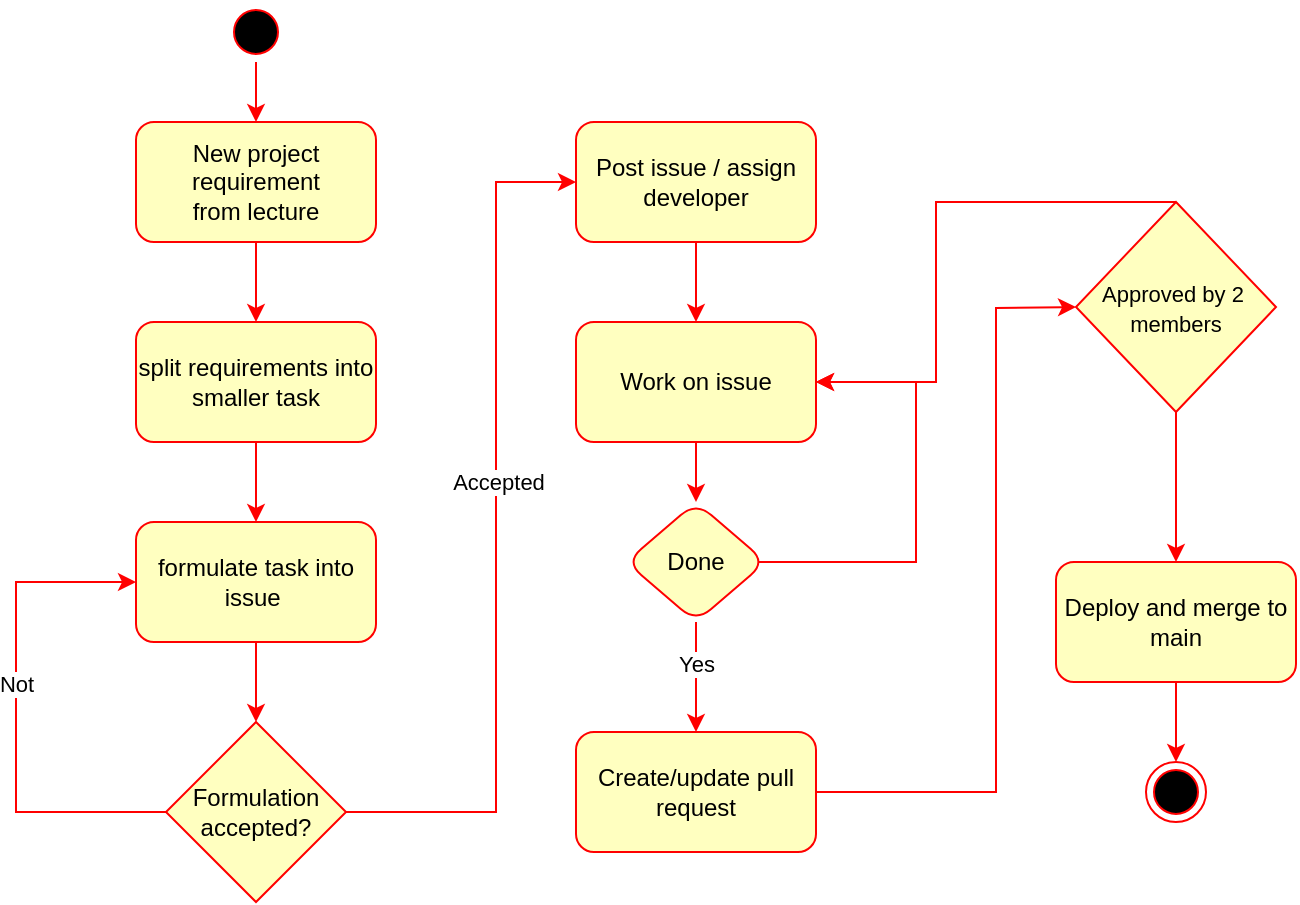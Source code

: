 <mxfile scale="1" border="15">
    <diagram id="GzMs6nsaUaTchgCNRViS" name="Page-1">
        <mxGraphModel dx="585" dy="502" grid="1" gridSize="10" guides="1" tooltips="1" connect="1" arrows="1" fold="1" page="1" pageScale="1" pageWidth="827" pageHeight="1169" math="0" shadow="0">
            <root>
                <mxCell id="0"/>
                <mxCell id="1" parent="0"/>
                <mxCell id="4" value="" style="edgeStyle=none;html=1;strokeColor=#FF0000;" parent="1" source="2" target="3" edge="1">
                    <mxGeometry relative="1" as="geometry"/>
                </mxCell>
                <mxCell id="2" value="New project requirement&lt;br&gt;from lecture" style="rounded=1;whiteSpace=wrap;html=1;fillColor=#FFFFC0;fontColor=#000000;strokeColor=#FF0000;labelBorderColor=none;" parent="1" vertex="1">
                    <mxGeometry x="180" y="60" width="120" height="60" as="geometry"/>
                </mxCell>
                <mxCell id="6" value="" style="edgeStyle=none;html=1;strokeColor=#FF0000;" parent="1" source="3" target="5" edge="1">
                    <mxGeometry relative="1" as="geometry"/>
                </mxCell>
                <mxCell id="3" value="split requirements into smaller task" style="rounded=1;whiteSpace=wrap;html=1;fillColor=#FFFFC0;fontColor=#000000;strokeColor=#FF0000;" parent="1" vertex="1">
                    <mxGeometry x="180" y="160" width="120" height="60" as="geometry"/>
                </mxCell>
                <mxCell id="19" style="edgeStyle=none;curved=1;html=1;exitX=0.5;exitY=1;exitDx=0;exitDy=0;entryX=0.5;entryY=0;entryDx=0;entryDy=0;startArrow=none;startFill=0;strokeColor=#FF0000;" parent="1" source="5" target="12" edge="1">
                    <mxGeometry relative="1" as="geometry"/>
                </mxCell>
                <mxCell id="5" value="formulate task into issue&amp;nbsp;" style="rounded=1;whiteSpace=wrap;html=1;fillColor=#FFFFC0;fontColor=#000000;strokeColor=#FF0000;" parent="1" vertex="1">
                    <mxGeometry x="180" y="260" width="120" height="60" as="geometry"/>
                </mxCell>
                <mxCell id="14" style="edgeStyle=none;html=1;entryX=0;entryY=0.5;entryDx=0;entryDy=0;startArrow=none;startFill=0;exitX=0;exitY=0.5;exitDx=0;exitDy=0;strokeColor=#FF0000;rounded=0;" parent="1" source="12" target="5" edge="1">
                    <mxGeometry relative="1" as="geometry">
                        <Array as="points">
                            <mxPoint x="120" y="405"/>
                            <mxPoint x="120" y="290"/>
                        </Array>
                    </mxGeometry>
                </mxCell>
                <mxCell id="15" value="Not" style="edgeLabel;html=1;align=center;verticalAlign=middle;resizable=0;points=[];" parent="14" vertex="1" connectable="0">
                    <mxGeometry x="-0.33" y="-8" relative="1" as="geometry">
                        <mxPoint x="-8" y="-56" as="offset"/>
                    </mxGeometry>
                </mxCell>
                <mxCell id="16" style="edgeStyle=none;html=1;exitX=1;exitY=0.5;exitDx=0;exitDy=0;startArrow=none;startFill=0;entryX=0;entryY=0.5;entryDx=0;entryDy=0;strokeColor=#FF0000;rounded=0;" parent="1" source="12" target="17" edge="1">
                    <mxGeometry relative="1" as="geometry">
                        <mxPoint x="430" y="240" as="targetPoint"/>
                        <Array as="points">
                            <mxPoint x="360" y="405"/>
                            <mxPoint x="360" y="90"/>
                        </Array>
                    </mxGeometry>
                </mxCell>
                <mxCell id="18" value="Accepted" style="edgeLabel;html=1;align=center;verticalAlign=middle;resizable=0;points=[];" parent="16" vertex="1" connectable="0">
                    <mxGeometry x="-0.094" y="13" relative="1" as="geometry">
                        <mxPoint x="14" y="-45" as="offset"/>
                    </mxGeometry>
                </mxCell>
                <mxCell id="12" value="Formulation&lt;br&gt;accepted?" style="rhombus;whiteSpace=wrap;html=1;fillColor=#FFFFC0;fontColor=#000000;strokeColor=#FF0000;" parent="1" vertex="1">
                    <mxGeometry x="195" y="360" width="90" height="90" as="geometry"/>
                </mxCell>
                <mxCell id="21" style="edgeStyle=none;curved=1;html=1;exitX=0.5;exitY=1;exitDx=0;exitDy=0;entryX=0.5;entryY=0;entryDx=0;entryDy=0;startArrow=none;startFill=0;strokeColor=#FF0000;" parent="1" source="17" target="20" edge="1">
                    <mxGeometry relative="1" as="geometry"/>
                </mxCell>
                <mxCell id="17" value="Post issue / assign developer" style="rounded=1;whiteSpace=wrap;html=1;fillColor=#FFFFC0;fontColor=#000000;strokeColor=#FF0000;" parent="1" vertex="1">
                    <mxGeometry x="400" y="60" width="120" height="60" as="geometry"/>
                </mxCell>
                <mxCell id="23" value="" style="edgeStyle=none;curved=1;html=1;startArrow=none;startFill=0;strokeColor=#FF0000;" parent="1" source="20" target="22" edge="1">
                    <mxGeometry relative="1" as="geometry"/>
                </mxCell>
                <mxCell id="20" value="Work on issue" style="rounded=1;whiteSpace=wrap;html=1;fillColor=#FFFFC0;fontColor=#000000;strokeColor=#FF0000;" parent="1" vertex="1">
                    <mxGeometry x="400" y="160" width="120" height="60" as="geometry"/>
                </mxCell>
                <mxCell id="25" value="" style="edgeStyle=none;curved=1;html=1;startArrow=none;startFill=0;strokeColor=#FF0000;" parent="1" target="24" edge="1">
                    <mxGeometry relative="1" as="geometry">
                        <mxPoint x="460" y="310" as="sourcePoint"/>
                    </mxGeometry>
                </mxCell>
                <mxCell id="28" value="Yes" style="edgeLabel;html=1;align=center;verticalAlign=middle;resizable=0;points=[];" parent="25" vertex="1" connectable="0">
                    <mxGeometry x="-0.27" relative="1" as="geometry">
                        <mxPoint y="1" as="offset"/>
                    </mxGeometry>
                </mxCell>
                <mxCell id="61" style="edgeStyle=none;html=1;entryX=1;entryY=0.5;entryDx=0;entryDy=0;strokeColor=#FF0000;fontSize=11;fontColor=#000000;startArrow=none;startFill=0;endArrow=classic;endFill=1;exitX=0.929;exitY=0.5;exitDx=0;exitDy=0;exitPerimeter=0;rounded=0;" parent="1" source="22" target="20" edge="1">
                    <mxGeometry relative="1" as="geometry">
                        <mxPoint x="495" y="280" as="sourcePoint"/>
                        <Array as="points">
                            <mxPoint x="570" y="280"/>
                            <mxPoint x="570" y="190"/>
                        </Array>
                    </mxGeometry>
                </mxCell>
                <mxCell id="22" value="Done" style="rhombus;whiteSpace=wrap;html=1;fillColor=#FFFFC0;strokeColor=#FF0000;fontColor=#000000;rounded=1;" parent="1" vertex="1">
                    <mxGeometry x="425" y="250" width="70" height="60" as="geometry"/>
                </mxCell>
                <mxCell id="30" style="edgeStyle=none;html=1;exitX=1;exitY=0.5;exitDx=0;exitDy=0;startArrow=none;startFill=0;entryX=0;entryY=0.5;entryDx=0;entryDy=0;strokeColor=#FF0000;rounded=0;" parent="1" source="24" target="33" edge="1">
                    <mxGeometry relative="1" as="geometry">
                        <mxPoint x="630" y="50" as="targetPoint"/>
                        <Array as="points">
                            <mxPoint x="610" y="395"/>
                            <mxPoint x="610" y="153"/>
                        </Array>
                    </mxGeometry>
                </mxCell>
                <mxCell id="24" value="Create/update pull request" style="whiteSpace=wrap;html=1;fillColor=#FFFFC0;strokeColor=#FF0000;fontColor=#000000;rounded=1;" parent="1" vertex="1">
                    <mxGeometry x="400" y="365" width="120" height="60" as="geometry"/>
                </mxCell>
                <mxCell id="54" style="edgeStyle=none;curved=1;html=1;entryX=0.5;entryY=0;entryDx=0;entryDy=0;fontSize=11;fontColor=#000000;startArrow=none;startFill=0;strokeColor=#FF0000;" parent="1" source="31" target="53" edge="1">
                    <mxGeometry relative="1" as="geometry"/>
                </mxCell>
                <mxCell id="31" value="Deploy and merge to main" style="whiteSpace=wrap;html=1;fillColor=#FFFFC0;strokeColor=#FF0000;fontColor=#000000;rounded=1;" parent="1" vertex="1">
                    <mxGeometry x="640" y="280" width="120" height="60" as="geometry"/>
                </mxCell>
                <mxCell id="36" style="edgeStyle=none;curved=1;html=1;entryX=0.5;entryY=0;entryDx=0;entryDy=0;fontSize=11;startArrow=none;startFill=0;strokeColor=#FF0000;" parent="1" source="33" target="31" edge="1">
                    <mxGeometry relative="1" as="geometry">
                        <mxPoint x="699.69" y="145.0" as="sourcePoint"/>
                        <mxPoint x="699.69" y="250" as="targetPoint"/>
                    </mxGeometry>
                </mxCell>
                <mxCell id="55" style="edgeStyle=none;curved=1;html=1;exitX=0.5;exitY=1;exitDx=0;exitDy=0;entryX=0.5;entryY=0;entryDx=0;entryDy=0;fontSize=11;fontColor=#000000;startArrow=none;startFill=0;endArrow=classic;endFill=1;strokeColor=#FF0000;" parent="1" source="45" target="2" edge="1">
                    <mxGeometry relative="1" as="geometry"/>
                </mxCell>
                <mxCell id="45" value="" style="ellipse;html=1;shape=startState;fillColor=#000000;strokeColor=#ff0000;fontColor=#3B3B3B;" parent="1" vertex="1">
                    <mxGeometry x="225" width="30" height="30" as="geometry"/>
                </mxCell>
                <mxCell id="53" value="" style="ellipse;html=1;shape=endState;fillColor=#000000;strokeColor=#ff0000;" parent="1" vertex="1">
                    <mxGeometry x="685" y="380" width="30" height="30" as="geometry"/>
                </mxCell>
                <mxCell id="57" value="" style="edgeStyle=none;curved=1;html=1;entryX=0.5;entryY=0;entryDx=0;entryDy=0;fontSize=11;startArrow=none;startFill=0;strokeColor=#FF0000;endArrow=none;" parent="1" target="33" edge="1">
                    <mxGeometry relative="1" as="geometry">
                        <mxPoint x="699.69" y="145" as="sourcePoint"/>
                        <mxPoint x="700" y="280" as="targetPoint"/>
                    </mxGeometry>
                </mxCell>
                <mxCell id="58" value="yes" style="edgeLabel;html=1;align=center;verticalAlign=middle;resizable=0;points=[];fontSize=11;" parent="57" vertex="1" connectable="0">
                    <mxGeometry x="-0.486" y="2" relative="1" as="geometry">
                        <mxPoint x="-2" y="48" as="offset"/>
                    </mxGeometry>
                </mxCell>
                <mxCell id="59" style="edgeStyle=none;html=1;exitX=0.5;exitY=0;exitDx=0;exitDy=0;entryX=1;entryY=0.5;entryDx=0;entryDy=0;strokeColor=#FF0000;fontSize=11;fontColor=#000000;startArrow=none;startFill=0;endArrow=classic;endFill=1;rounded=0;" parent="1" source="33" target="20" edge="1">
                    <mxGeometry relative="1" as="geometry">
                        <Array as="points">
                            <mxPoint x="580" y="100"/>
                            <mxPoint x="580" y="153"/>
                            <mxPoint x="580" y="190"/>
                        </Array>
                    </mxGeometry>
                </mxCell>
                <mxCell id="33" value="&lt;font style=&quot;font-size: 11px;&quot;&gt;Approved by 2&amp;nbsp; members&lt;/font&gt;" style="rhombus;whiteSpace=wrap;html=1;fillColor=#FFFFC0;fontColor=#000000;strokeColor=#FF0000;" parent="1" vertex="1">
                    <mxGeometry x="650" y="100" width="100" height="105" as="geometry"/>
                </mxCell>
            </root>
        </mxGraphModel>
    </diagram>
</mxfile>